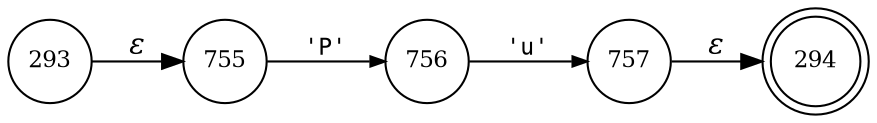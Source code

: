 digraph ATN {
rankdir=LR;
s294[fontsize=11, label="294", shape=doublecircle, fixedsize=true, width=.6];
s755[fontsize=11,label="755", shape=circle, fixedsize=true, width=.55, peripheries=1];
s756[fontsize=11,label="756", shape=circle, fixedsize=true, width=.55, peripheries=1];
s293[fontsize=11,label="293", shape=circle, fixedsize=true, width=.55, peripheries=1];
s757[fontsize=11,label="757", shape=circle, fixedsize=true, width=.55, peripheries=1];
s293 -> s755 [fontname="Times-Italic", label="&epsilon;"];
s755 -> s756 [fontsize=11, fontname="Courier", arrowsize=.7, label = "'P'", arrowhead = normal];
s756 -> s757 [fontsize=11, fontname="Courier", arrowsize=.7, label = "'u'", arrowhead = normal];
s757 -> s294 [fontname="Times-Italic", label="&epsilon;"];
}